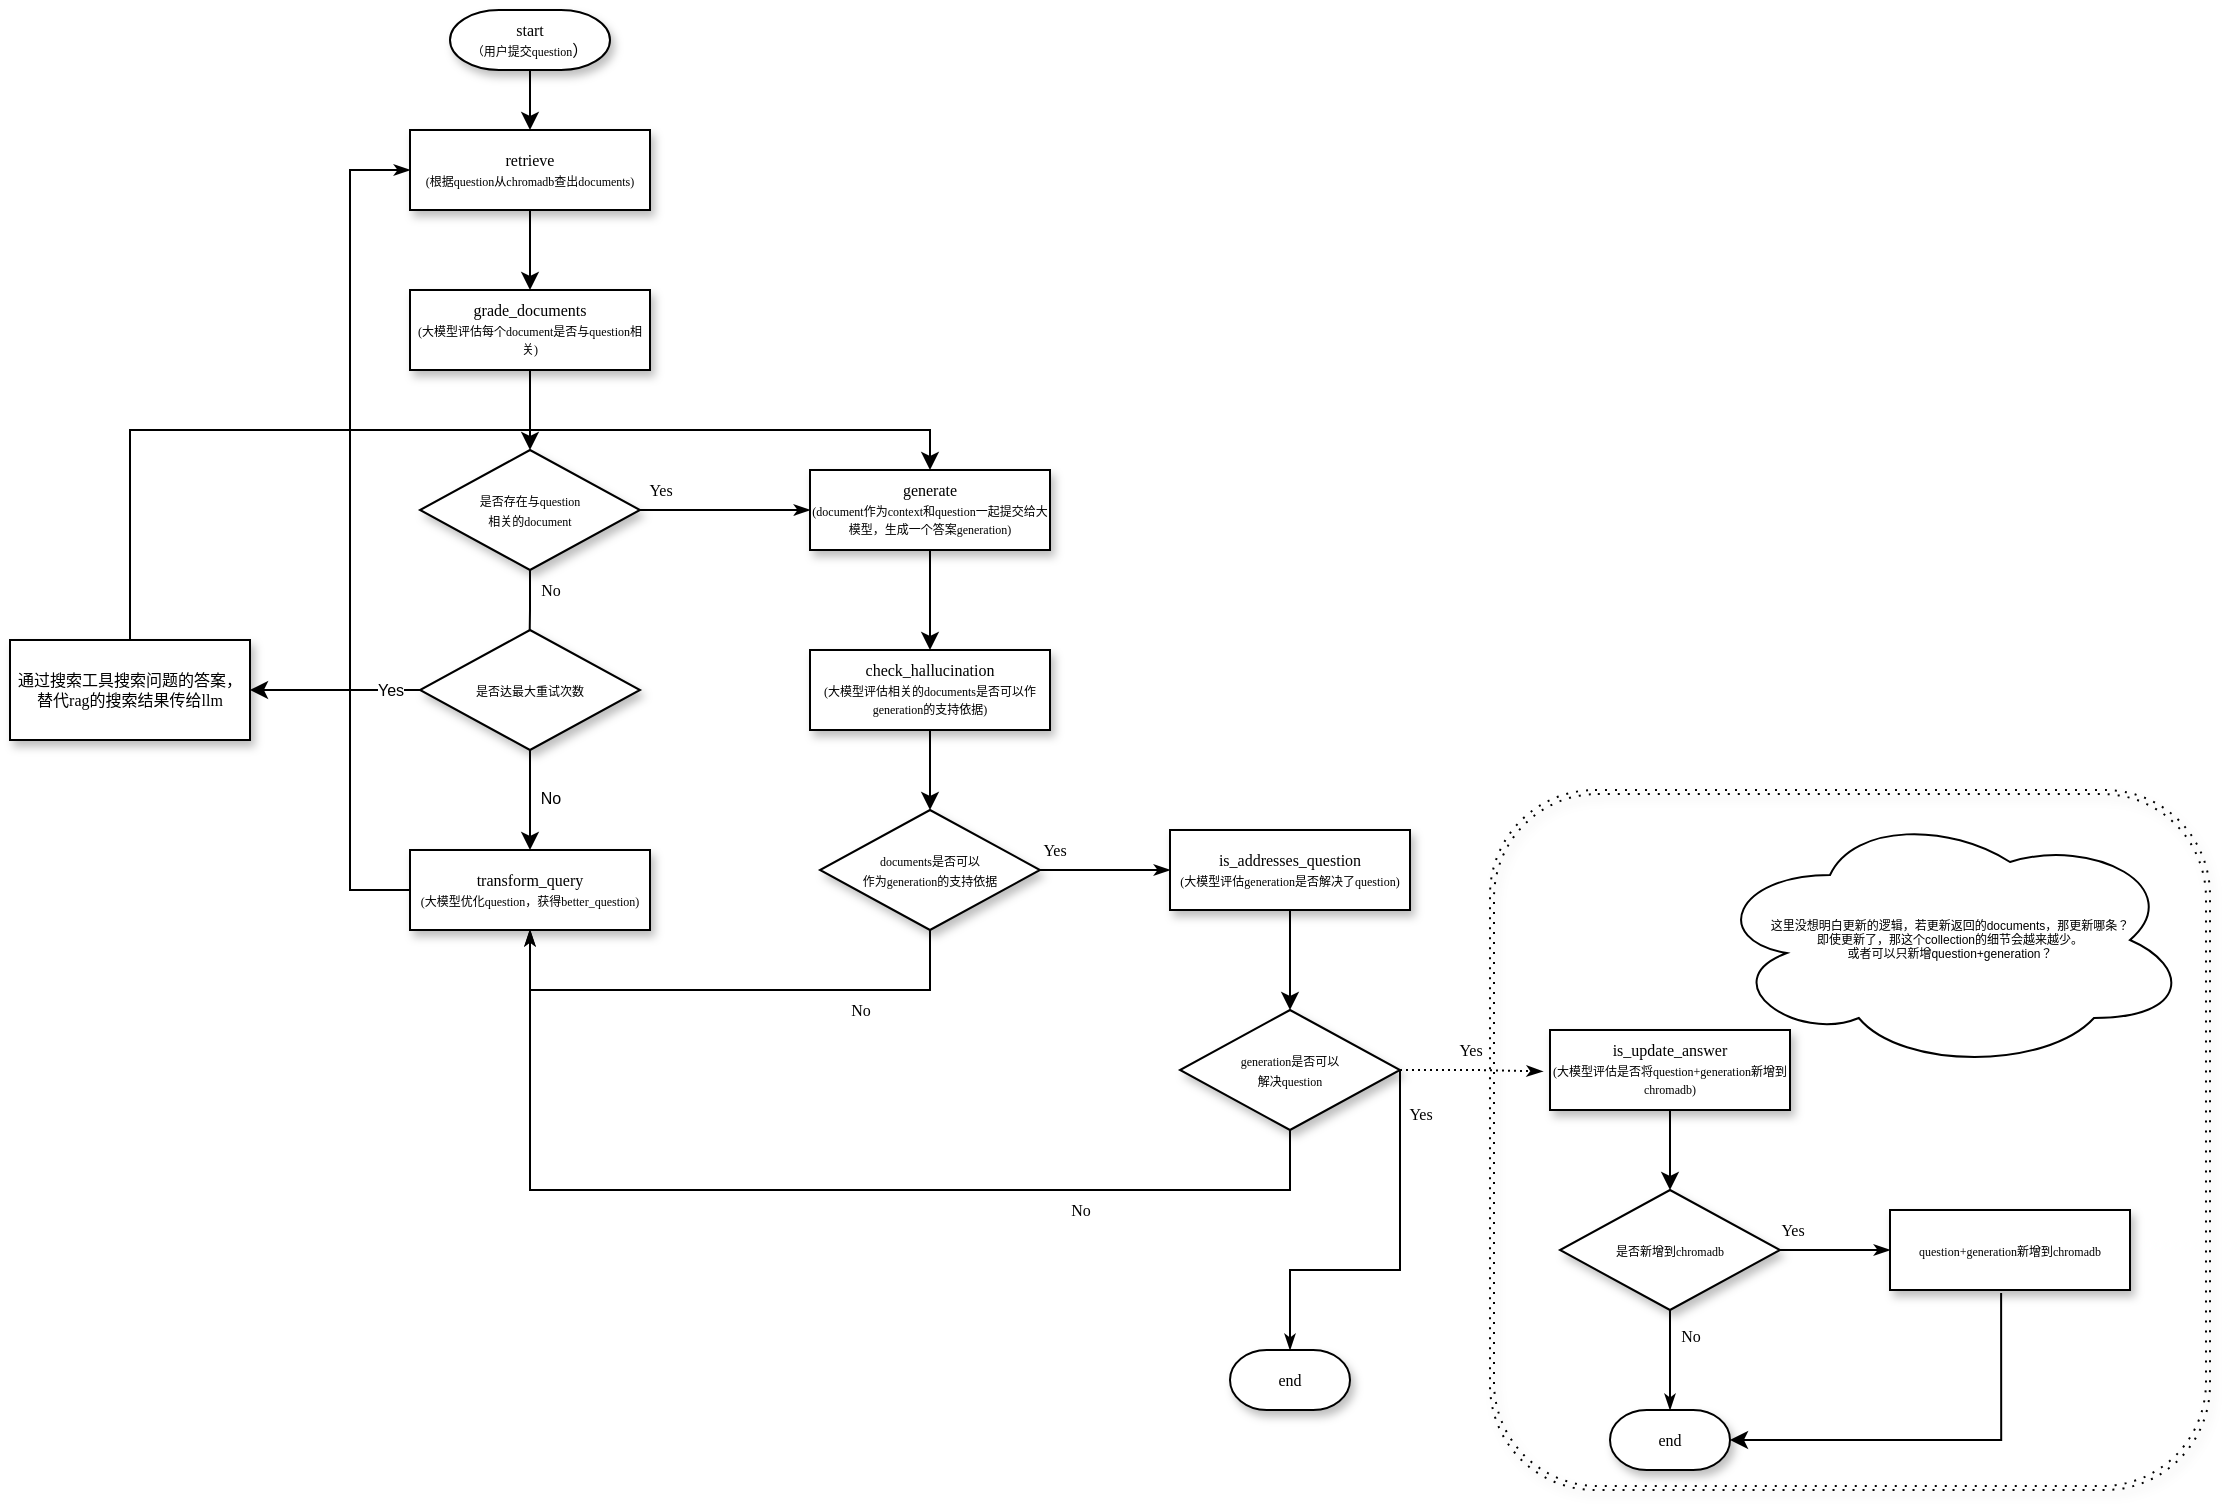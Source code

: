 <mxfile version="24.4.7" type="github">
  <diagram name="Page-1" id="edf60f1a-56cd-e834-aa8a-f176f3a09ee4">
    <mxGraphModel dx="1897" dy="423" grid="1" gridSize="10" guides="1" tooltips="1" connect="1" arrows="1" fold="1" page="1" pageScale="1" pageWidth="1100" pageHeight="850" background="none" math="0" shadow="0">
      <root>
        <mxCell id="0" />
        <mxCell id="1" parent="0" />
        <mxCell id="xyRuJvFbwlK5dDyZSk1e-35" value="" style="shape=ext;double=1;rounded=1;whiteSpace=wrap;html=1;fontSize=6;fillStyle=zigzag-line;dashed=1;fillColor=none;dashPattern=1 4;strokeWidth=1;shadow=1;perimeterSpacing=0;" parent="1" vertex="1">
          <mxGeometry x="730" y="430" width="360" height="350" as="geometry" />
        </mxCell>
        <mxCell id="xyRuJvFbwlK5dDyZSk1e-4" value="" style="edgeStyle=orthogonalEdgeStyle;rounded=0;orthogonalLoop=1;jettySize=auto;html=1;fontSize=6;" parent="1" source="60e70716793133e9-4" target="xyRuJvFbwlK5dDyZSk1e-3" edge="1">
          <mxGeometry relative="1" as="geometry" />
        </mxCell>
        <mxCell id="60e70716793133e9-4" value="retrieve&lt;br&gt;&lt;font style=&quot;font-size: 6px;&quot;&gt;(根据question从chromadb查出documents)&lt;/font&gt;" style="rounded=0;whiteSpace=wrap;html=1;shadow=1;labelBackgroundColor=none;strokeWidth=1;fontFamily=Verdana;fontSize=8;align=center;" parent="1" vertex="1">
          <mxGeometry x="190" y="100" width="120" height="40" as="geometry" />
        </mxCell>
        <mxCell id="xyRuJvFbwlK5dDyZSk1e-2" value="" style="edgeStyle=orthogonalEdgeStyle;rounded=0;orthogonalLoop=1;jettySize=auto;html=1;fontSize=6;" parent="1" source="xyRuJvFbwlK5dDyZSk1e-1" target="60e70716793133e9-4" edge="1">
          <mxGeometry relative="1" as="geometry" />
        </mxCell>
        <mxCell id="xyRuJvFbwlK5dDyZSk1e-1" value="start&lt;br&gt;&lt;font style=&quot;font-size: 6px;&quot;&gt;（用户提交question&lt;/font&gt;）" style="strokeWidth=1;html=1;shape=mxgraph.flowchart.terminator;whiteSpace=wrap;rounded=0;shadow=1;labelBackgroundColor=none;fontFamily=Verdana;fontSize=8;align=center;" parent="1" vertex="1">
          <mxGeometry x="210" y="40" width="80" height="30" as="geometry" />
        </mxCell>
        <mxCell id="xyRuJvFbwlK5dDyZSk1e-6" value="" style="edgeStyle=orthogonalEdgeStyle;rounded=0;orthogonalLoop=1;jettySize=auto;html=1;fontSize=6;" parent="1" source="xyRuJvFbwlK5dDyZSk1e-3" target="xyRuJvFbwlK5dDyZSk1e-5" edge="1">
          <mxGeometry relative="1" as="geometry" />
        </mxCell>
        <mxCell id="xyRuJvFbwlK5dDyZSk1e-3" value="grade_documents&lt;br&gt;&lt;font style=&quot;font-size: 6px;&quot;&gt;(大模型评估每个document是否与question相关)&lt;/font&gt;" style="rounded=0;whiteSpace=wrap;html=1;shadow=1;labelBackgroundColor=none;strokeWidth=1;fontFamily=Verdana;fontSize=8;align=center;" parent="1" vertex="1">
          <mxGeometry x="190" y="180" width="120" height="40" as="geometry" />
        </mxCell>
        <mxCell id="xyRuJvFbwlK5dDyZSk1e-5" value="&lt;span style=&quot;font-size: 6px;&quot;&gt;是否存在与question&lt;br&gt;相关的&lt;/span&gt;&lt;span style=&quot;font-size: 6px;&quot;&gt;document&lt;/span&gt;" style="rhombus;whiteSpace=wrap;html=1;rounded=0;shadow=1;labelBackgroundColor=none;strokeWidth=1;fontFamily=Verdana;fontSize=8;align=center;" parent="1" vertex="1">
          <mxGeometry x="195" y="260" width="110" height="60" as="geometry" />
        </mxCell>
        <mxCell id="xyRuJvFbwlK5dDyZSk1e-7" value="Yes" style="edgeStyle=orthogonalEdgeStyle;rounded=0;html=1;labelBackgroundColor=none;startSize=5;endArrow=classicThin;endFill=1;endSize=5;jettySize=auto;orthogonalLoop=1;strokeWidth=1;fontFamily=Verdana;fontSize=8;exitX=1;exitY=0.5;exitDx=0;exitDy=0;entryX=0;entryY=0.5;entryDx=0;entryDy=0;" parent="1" source="xyRuJvFbwlK5dDyZSk1e-5" target="xyRuJvFbwlK5dDyZSk1e-8" edge="1">
          <mxGeometry x="-0.778" y="10" relative="1" as="geometry">
            <mxPoint as="offset" />
            <mxPoint x="300" y="290" as="sourcePoint" />
            <mxPoint x="380" y="310" as="targetPoint" />
          </mxGeometry>
        </mxCell>
        <mxCell id="xyRuJvFbwlK5dDyZSk1e-13" value="" style="edgeStyle=orthogonalEdgeStyle;rounded=0;orthogonalLoop=1;jettySize=auto;html=1;fontSize=6;" parent="1" source="xyRuJvFbwlK5dDyZSk1e-8" target="xyRuJvFbwlK5dDyZSk1e-12" edge="1">
          <mxGeometry relative="1" as="geometry" />
        </mxCell>
        <mxCell id="xyRuJvFbwlK5dDyZSk1e-8" value="generate&lt;br&gt;&lt;font style=&quot;font-size: 6px;&quot;&gt;(document作为context和question一起提交给大模型，生成一个答案generation)&lt;/font&gt;" style="rounded=0;whiteSpace=wrap;html=1;shadow=1;labelBackgroundColor=none;strokeWidth=1;fontFamily=Verdana;fontSize=8;align=center;" parent="1" vertex="1">
          <mxGeometry x="390" y="270" width="120" height="40" as="geometry" />
        </mxCell>
        <mxCell id="xyRuJvFbwlK5dDyZSk1e-9" value="No" style="edgeStyle=orthogonalEdgeStyle;rounded=0;html=1;labelBackgroundColor=none;startSize=5;endArrow=classicThin;endFill=1;endSize=5;jettySize=auto;orthogonalLoop=1;strokeWidth=1;fontFamily=Verdana;fontSize=8;exitX=0.5;exitY=1;exitDx=0;exitDy=0;" parent="1" source="xyRuJvFbwlK5dDyZSk1e-5" edge="1">
          <mxGeometry x="-0.5" y="10" relative="1" as="geometry">
            <mxPoint as="offset" />
            <mxPoint x="210" y="330" as="sourcePoint" />
            <mxPoint x="249.71" y="360" as="targetPoint" />
            <Array as="points">
              <mxPoint x="250" y="340" />
            </Array>
          </mxGeometry>
        </mxCell>
        <mxCell id="xyRuJvFbwlK5dDyZSk1e-10" value="transform_query&lt;br&gt;&lt;font style=&quot;font-size: 6px;&quot;&gt;(大模型优化question，获得better_question)&lt;/font&gt;" style="rounded=0;whiteSpace=wrap;html=1;shadow=1;labelBackgroundColor=none;strokeWidth=1;fontFamily=Verdana;fontSize=8;align=center;" parent="1" vertex="1">
          <mxGeometry x="190" y="460" width="120" height="40" as="geometry" />
        </mxCell>
        <mxCell id="xyRuJvFbwlK5dDyZSk1e-11" style="edgeStyle=orthogonalEdgeStyle;rounded=0;html=1;labelBackgroundColor=none;startSize=5;endArrow=classicThin;endFill=1;endSize=5;jettySize=auto;orthogonalLoop=1;strokeWidth=1;fontFamily=Verdana;fontSize=8;exitX=0;exitY=0.5;exitDx=0;exitDy=0;entryX=0;entryY=0.5;entryDx=0;entryDy=0;" parent="1" source="xyRuJvFbwlK5dDyZSk1e-10" target="60e70716793133e9-4" edge="1">
          <mxGeometry relative="1" as="geometry">
            <Array as="points">
              <mxPoint x="160" y="480" />
              <mxPoint x="160" y="120" />
            </Array>
            <mxPoint x="149.97" y="570.029" as="sourcePoint" />
            <mxPoint x="39.999" y="290.017" as="targetPoint" />
          </mxGeometry>
        </mxCell>
        <mxCell id="xyRuJvFbwlK5dDyZSk1e-15" value="" style="edgeStyle=orthogonalEdgeStyle;rounded=0;orthogonalLoop=1;jettySize=auto;html=1;fontSize=6;" parent="1" source="xyRuJvFbwlK5dDyZSk1e-12" target="xyRuJvFbwlK5dDyZSk1e-14" edge="1">
          <mxGeometry relative="1" as="geometry" />
        </mxCell>
        <mxCell id="xyRuJvFbwlK5dDyZSk1e-12" value="check_hallucination&lt;br&gt;&lt;font style=&quot;font-size: 6px;&quot;&gt;(大模型评估相关的documents是否可以作generation的支持依据)&lt;/font&gt;" style="rounded=0;whiteSpace=wrap;html=1;shadow=1;labelBackgroundColor=none;strokeWidth=1;fontFamily=Verdana;fontSize=8;align=center;" parent="1" vertex="1">
          <mxGeometry x="390" y="360" width="120" height="40" as="geometry" />
        </mxCell>
        <mxCell id="xyRuJvFbwlK5dDyZSk1e-14" value="&lt;span style=&quot;font-size: 6px;&quot;&gt;documents是否可以&lt;br&gt;作为generation的支持依据&lt;/span&gt;" style="rhombus;whiteSpace=wrap;html=1;rounded=0;shadow=1;labelBackgroundColor=none;strokeWidth=1;fontFamily=Verdana;fontSize=8;align=center;" parent="1" vertex="1">
          <mxGeometry x="395" y="440" width="110" height="60" as="geometry" />
        </mxCell>
        <mxCell id="xyRuJvFbwlK5dDyZSk1e-16" value="Yes" style="edgeStyle=orthogonalEdgeStyle;rounded=0;html=1;labelBackgroundColor=none;startSize=5;endArrow=classicThin;endFill=1;endSize=5;jettySize=auto;orthogonalLoop=1;strokeWidth=1;fontFamily=Verdana;fontSize=8;exitX=1;exitY=0.5;exitDx=0;exitDy=0;entryX=0;entryY=0.5;entryDx=0;entryDy=0;" parent="1" source="xyRuJvFbwlK5dDyZSk1e-14" target="xyRuJvFbwlK5dDyZSk1e-18" edge="1">
          <mxGeometry x="-0.778" y="10" relative="1" as="geometry">
            <mxPoint as="offset" />
            <mxPoint x="535" y="469.71" as="sourcePoint" />
            <mxPoint x="520" y="510" as="targetPoint" />
          </mxGeometry>
        </mxCell>
        <mxCell id="xyRuJvFbwlK5dDyZSk1e-17" value="No" style="edgeStyle=orthogonalEdgeStyle;rounded=0;html=1;labelBackgroundColor=none;startSize=5;endArrow=classicThin;endFill=1;endSize=5;jettySize=auto;orthogonalLoop=1;strokeWidth=1;fontFamily=Verdana;fontSize=8;exitX=0.5;exitY=1;exitDx=0;exitDy=0;entryX=0.5;entryY=1;entryDx=0;entryDy=0;" parent="1" source="xyRuJvFbwlK5dDyZSk1e-14" target="xyRuJvFbwlK5dDyZSk1e-10" edge="1">
          <mxGeometry x="-0.5" y="10" relative="1" as="geometry">
            <mxPoint as="offset" />
            <mxPoint x="440" y="520" as="sourcePoint" />
            <mxPoint x="450" y="560" as="targetPoint" />
            <Array as="points">
              <mxPoint x="450" y="530" />
              <mxPoint x="250" y="530" />
            </Array>
          </mxGeometry>
        </mxCell>
        <mxCell id="xyRuJvFbwlK5dDyZSk1e-20" value="" style="edgeStyle=orthogonalEdgeStyle;rounded=0;orthogonalLoop=1;jettySize=auto;html=1;fontSize=6;" parent="1" source="xyRuJvFbwlK5dDyZSk1e-18" target="xyRuJvFbwlK5dDyZSk1e-19" edge="1">
          <mxGeometry relative="1" as="geometry" />
        </mxCell>
        <mxCell id="xyRuJvFbwlK5dDyZSk1e-18" value="is_addresses_question&lt;br&gt;&lt;font style=&quot;font-size: 6px;&quot;&gt;(大模型评估generation是否解决了question)&lt;/font&gt;" style="rounded=0;whiteSpace=wrap;html=1;shadow=1;labelBackgroundColor=none;strokeWidth=1;fontFamily=Verdana;fontSize=8;align=center;" parent="1" vertex="1">
          <mxGeometry x="570" y="450" width="120" height="40" as="geometry" />
        </mxCell>
        <mxCell id="xyRuJvFbwlK5dDyZSk1e-19" value="&lt;span style=&quot;font-size: 6px;&quot;&gt;generation是否可以&lt;br&gt;解决question&lt;/span&gt;" style="rhombus;whiteSpace=wrap;html=1;rounded=0;shadow=1;labelBackgroundColor=none;strokeWidth=1;fontFamily=Verdana;fontSize=8;align=center;" parent="1" vertex="1">
          <mxGeometry x="575" y="540" width="110" height="60" as="geometry" />
        </mxCell>
        <mxCell id="xyRuJvFbwlK5dDyZSk1e-21" value="Yes" style="edgeStyle=orthogonalEdgeStyle;rounded=0;html=1;labelBackgroundColor=none;startSize=5;endArrow=classicThin;endFill=1;endSize=5;jettySize=auto;orthogonalLoop=1;strokeWidth=1;fontFamily=Verdana;fontSize=8;exitX=1;exitY=0.5;exitDx=0;exitDy=0;entryX=-0.03;entryY=0.518;entryDx=0;entryDy=0;entryPerimeter=0;dashed=1;dashPattern=1 2;" parent="1" source="xyRuJvFbwlK5dDyZSk1e-19" target="xyRuJvFbwlK5dDyZSk1e-23" edge="1">
          <mxGeometry x="-0.029" y="10" relative="1" as="geometry">
            <mxPoint as="offset" />
            <mxPoint x="700" y="569.71" as="sourcePoint" />
            <mxPoint x="750" y="570" as="targetPoint" />
          </mxGeometry>
        </mxCell>
        <mxCell id="xyRuJvFbwlK5dDyZSk1e-22" value="No" style="edgeStyle=orthogonalEdgeStyle;rounded=0;html=1;labelBackgroundColor=none;startSize=5;endArrow=classicThin;endFill=1;endSize=5;jettySize=auto;orthogonalLoop=1;strokeWidth=1;fontFamily=Verdana;fontSize=8;exitX=0.5;exitY=1;exitDx=0;exitDy=0;" parent="1" source="xyRuJvFbwlK5dDyZSk1e-19" edge="1" target="xyRuJvFbwlK5dDyZSk1e-10">
          <mxGeometry x="-0.5" y="10" relative="1" as="geometry">
            <mxPoint as="offset" />
            <mxPoint x="630" y="610" as="sourcePoint" />
            <mxPoint x="250" y="470" as="targetPoint" />
            <Array as="points">
              <mxPoint x="630" y="630" />
              <mxPoint x="250" y="630" />
            </Array>
          </mxGeometry>
        </mxCell>
        <mxCell id="xyRuJvFbwlK5dDyZSk1e-26" value="" style="edgeStyle=orthogonalEdgeStyle;rounded=0;orthogonalLoop=1;jettySize=auto;html=1;fontSize=6;" parent="1" source="xyRuJvFbwlK5dDyZSk1e-23" target="xyRuJvFbwlK5dDyZSk1e-25" edge="1">
          <mxGeometry relative="1" as="geometry" />
        </mxCell>
        <mxCell id="xyRuJvFbwlK5dDyZSk1e-23" value="is_update_answer&lt;br&gt;&lt;font style=&quot;font-size: 6px;&quot;&gt;(大模型评估是否将question+generation新增到chromadb)&lt;/font&gt;" style="rounded=0;whiteSpace=wrap;html=1;shadow=1;labelBackgroundColor=none;strokeWidth=1;fontFamily=Verdana;fontSize=8;align=center;" parent="1" vertex="1">
          <mxGeometry x="760" y="550" width="120" height="40" as="geometry" />
        </mxCell>
        <mxCell id="xyRuJvFbwlK5dDyZSk1e-25" value="&lt;span style=&quot;font-size: 6px;&quot;&gt;是否新增到chromadb&lt;/span&gt;" style="rhombus;whiteSpace=wrap;html=1;rounded=0;shadow=1;labelBackgroundColor=none;strokeWidth=1;fontFamily=Verdana;fontSize=8;align=center;" parent="1" vertex="1">
          <mxGeometry x="765" y="630" width="110" height="60" as="geometry" />
        </mxCell>
        <mxCell id="xyRuJvFbwlK5dDyZSk1e-33" style="edgeStyle=orthogonalEdgeStyle;rounded=0;orthogonalLoop=1;jettySize=auto;html=1;entryX=1;entryY=0.5;entryDx=0;entryDy=0;entryPerimeter=0;fontSize=6;exitX=0.463;exitY=1.039;exitDx=0;exitDy=0;exitPerimeter=0;" parent="1" source="xyRuJvFbwlK5dDyZSk1e-27" target="xyRuJvFbwlK5dDyZSk1e-29" edge="1">
          <mxGeometry relative="1" as="geometry">
            <Array as="points">
              <mxPoint x="986" y="755" />
            </Array>
          </mxGeometry>
        </mxCell>
        <mxCell id="xyRuJvFbwlK5dDyZSk1e-27" value="&lt;span style=&quot;font-size: 6px;&quot;&gt;question+generation新增到chromadb&lt;/span&gt;" style="rounded=0;whiteSpace=wrap;html=1;shadow=1;labelBackgroundColor=none;strokeWidth=1;fontFamily=Verdana;fontSize=8;align=center;" parent="1" vertex="1">
          <mxGeometry x="930" y="640" width="120" height="40" as="geometry" />
        </mxCell>
        <mxCell id="xyRuJvFbwlK5dDyZSk1e-28" value="Yes" style="edgeStyle=orthogonalEdgeStyle;rounded=0;html=1;labelBackgroundColor=none;startSize=5;endArrow=classicThin;endFill=1;endSize=5;jettySize=auto;orthogonalLoop=1;strokeWidth=1;fontFamily=Verdana;fontSize=8;exitX=1;exitY=0.5;exitDx=0;exitDy=0;entryX=0;entryY=0.5;entryDx=0;entryDy=0;" parent="1" source="xyRuJvFbwlK5dDyZSk1e-25" target="xyRuJvFbwlK5dDyZSk1e-27" edge="1">
          <mxGeometry x="-0.778" y="10" relative="1" as="geometry">
            <mxPoint as="offset" />
            <mxPoint x="858.57" y="719.29" as="sourcePoint" />
            <mxPoint x="929.97" y="720.01" as="targetPoint" />
          </mxGeometry>
        </mxCell>
        <mxCell id="xyRuJvFbwlK5dDyZSk1e-29" value="end" style="strokeWidth=1;html=1;shape=mxgraph.flowchart.terminator;whiteSpace=wrap;rounded=0;shadow=1;labelBackgroundColor=none;fontFamily=Verdana;fontSize=8;align=center;" parent="1" vertex="1">
          <mxGeometry x="790" y="740" width="60" height="30" as="geometry" />
        </mxCell>
        <mxCell id="xyRuJvFbwlK5dDyZSk1e-32" value="No" style="edgeStyle=orthogonalEdgeStyle;rounded=0;html=1;labelBackgroundColor=none;startSize=5;endArrow=classicThin;endFill=1;endSize=5;jettySize=auto;orthogonalLoop=1;strokeWidth=1;fontFamily=Verdana;fontSize=8;exitX=0.5;exitY=1;exitDx=0;exitDy=0;entryX=0.5;entryY=0;entryDx=0;entryDy=0;entryPerimeter=0;" parent="1" source="xyRuJvFbwlK5dDyZSk1e-25" target="xyRuJvFbwlK5dDyZSk1e-29" edge="1">
          <mxGeometry x="-0.5" y="10" relative="1" as="geometry">
            <mxPoint as="offset" />
            <mxPoint x="820" y="700" as="sourcePoint" />
            <mxPoint x="849.43" y="730" as="targetPoint" />
            <Array as="points">
              <mxPoint x="820" y="720" />
              <mxPoint x="820" y="720" />
            </Array>
          </mxGeometry>
        </mxCell>
        <mxCell id="xyRuJvFbwlK5dDyZSk1e-34" value="&lt;span style=&quot;text-align: left;&quot;&gt;这里没想明白更新的逻辑，若更新返回的documents，那更新哪条？&lt;/span&gt;&lt;br style=&quot;border-color: var(--border-color); text-align: left;&quot;&gt;&lt;span style=&quot;text-align: left;&quot;&gt;即使更新了，那这个collection的细节会越来越少。&lt;/span&gt;&lt;br style=&quot;border-color: var(--border-color); text-align: left;&quot;&gt;&lt;span style=&quot;text-align: left;&quot;&gt;或者可以只新增question+generation？&lt;/span&gt;" style="ellipse;shape=cloud;whiteSpace=wrap;html=1;fontSize=6;" parent="1" vertex="1">
          <mxGeometry x="840" y="440" width="240" height="130" as="geometry" />
        </mxCell>
        <mxCell id="xyRuJvFbwlK5dDyZSk1e-36" value="end" style="strokeWidth=1;html=1;shape=mxgraph.flowchart.terminator;whiteSpace=wrap;rounded=0;shadow=1;labelBackgroundColor=none;fontFamily=Verdana;fontSize=8;align=center;" parent="1" vertex="1">
          <mxGeometry x="600" y="710" width="60" height="30" as="geometry" />
        </mxCell>
        <mxCell id="xyRuJvFbwlK5dDyZSk1e-37" value="Yes" style="edgeStyle=orthogonalEdgeStyle;rounded=0;html=1;labelBackgroundColor=none;startSize=5;endArrow=classicThin;endFill=1;endSize=5;jettySize=auto;orthogonalLoop=1;strokeWidth=1;fontFamily=Verdana;fontSize=8;exitX=1;exitY=0.5;exitDx=0;exitDy=0;entryX=0.5;entryY=0;entryDx=0;entryDy=0;entryPerimeter=0;" parent="1" source="xyRuJvFbwlK5dDyZSk1e-19" target="xyRuJvFbwlK5dDyZSk1e-36" edge="1">
          <mxGeometry x="-0.778" y="10" relative="1" as="geometry">
            <mxPoint as="offset" />
            <mxPoint x="695" y="580" as="sourcePoint" />
            <mxPoint x="766.4" y="580.72" as="targetPoint" />
            <Array as="points">
              <mxPoint x="685" y="670" />
              <mxPoint x="630" y="670" />
            </Array>
          </mxGeometry>
        </mxCell>
        <mxCell id="AaoQBxJipNLgPFIkvUBh-2" style="edgeStyle=orthogonalEdgeStyle;rounded=0;orthogonalLoop=1;jettySize=auto;html=1;exitX=0.5;exitY=1;exitDx=0;exitDy=0;" edge="1" parent="1" source="AaoQBxJipNLgPFIkvUBh-1" target="xyRuJvFbwlK5dDyZSk1e-10">
          <mxGeometry relative="1" as="geometry" />
        </mxCell>
        <mxCell id="AaoQBxJipNLgPFIkvUBh-3" value="No" style="edgeLabel;html=1;align=center;verticalAlign=middle;resizable=0;points=[];fontSize=8;" vertex="1" connectable="0" parent="AaoQBxJipNLgPFIkvUBh-2">
          <mxGeometry x="-0.056" relative="1" as="geometry">
            <mxPoint x="10" as="offset" />
          </mxGeometry>
        </mxCell>
        <mxCell id="AaoQBxJipNLgPFIkvUBh-5" value="" style="edgeStyle=orthogonalEdgeStyle;rounded=0;orthogonalLoop=1;jettySize=auto;html=1;" edge="1" parent="1" source="AaoQBxJipNLgPFIkvUBh-1" target="AaoQBxJipNLgPFIkvUBh-4">
          <mxGeometry relative="1" as="geometry" />
        </mxCell>
        <mxCell id="AaoQBxJipNLgPFIkvUBh-7" value="Yes" style="edgeLabel;html=1;align=center;verticalAlign=middle;resizable=0;points=[];fontSize=8;" vertex="1" connectable="0" parent="AaoQBxJipNLgPFIkvUBh-5">
          <mxGeometry x="-0.451" relative="1" as="geometry">
            <mxPoint x="8" as="offset" />
          </mxGeometry>
        </mxCell>
        <mxCell id="AaoQBxJipNLgPFIkvUBh-1" value="&lt;span style=&quot;font-size: 6px;&quot;&gt;是否达最大重试次数&lt;/span&gt;" style="rhombus;whiteSpace=wrap;html=1;rounded=0;shadow=1;labelBackgroundColor=none;strokeWidth=1;fontFamily=Verdana;fontSize=8;align=center;" vertex="1" parent="1">
          <mxGeometry x="195" y="350" width="110" height="60" as="geometry" />
        </mxCell>
        <mxCell id="AaoQBxJipNLgPFIkvUBh-6" style="edgeStyle=orthogonalEdgeStyle;rounded=0;orthogonalLoop=1;jettySize=auto;html=1;exitX=0.5;exitY=0;exitDx=0;exitDy=0;entryX=0.5;entryY=0;entryDx=0;entryDy=0;" edge="1" parent="1" source="AaoQBxJipNLgPFIkvUBh-4" target="xyRuJvFbwlK5dDyZSk1e-8">
          <mxGeometry relative="1" as="geometry">
            <mxPoint x="100" y="220" as="targetPoint" />
          </mxGeometry>
        </mxCell>
        <mxCell id="AaoQBxJipNLgPFIkvUBh-4" value="通过搜索工具搜索问题的答案，&lt;div&gt;替代rag的搜索结果传给llm&lt;/div&gt;" style="whiteSpace=wrap;html=1;fontSize=8;fontFamily=Verdana;rounded=0;shadow=1;labelBackgroundColor=none;strokeWidth=1;" vertex="1" parent="1">
          <mxGeometry x="-10" y="355" width="120" height="50" as="geometry" />
        </mxCell>
      </root>
    </mxGraphModel>
  </diagram>
</mxfile>

